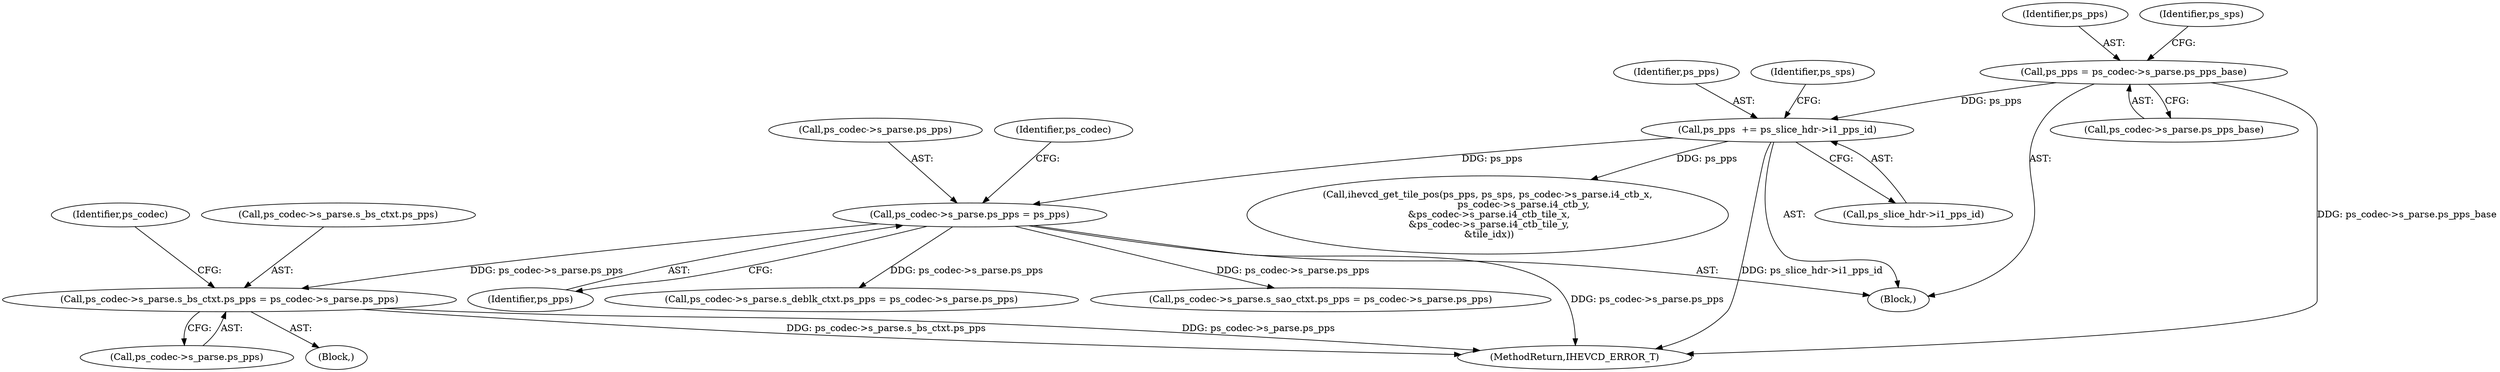 digraph "0_Android_bcfc7124f6ef9f1ec128fb2e90de774a5b33d199_0@pointer" {
"1003824" [label="(Call,ps_codec->s_parse.s_bs_ctxt.ps_pps = ps_codec->s_parse.ps_pps)"];
"1000332" [label="(Call,ps_codec->s_parse.ps_pps = ps_pps)"];
"1000246" [label="(Call,ps_pps  += ps_slice_hdr->i1_pps_id)"];
"1000221" [label="(Call,ps_pps = ps_codec->s_parse.ps_pps_base)"];
"1005079" [label="(MethodReturn,IHEVCD_ERROR_T)"];
"1000246" [label="(Call,ps_pps  += ps_slice_hdr->i1_pps_id)"];
"1004948" [label="(Call,ps_codec->s_parse.s_deblk_ctxt.ps_pps = ps_codec->s_parse.ps_pps)"];
"1000353" [label="(Call,ihevcd_get_tile_pos(ps_pps, ps_sps, ps_codec->s_parse.i4_ctb_x,\n                        ps_codec->s_parse.i4_ctb_y,\n &ps_codec->s_parse.i4_ctb_tile_x,\n &ps_codec->s_parse.i4_ctb_tile_y,\n &tile_idx))"];
"1005009" [label="(Call,ps_codec->s_parse.s_sao_ctxt.ps_pps = ps_codec->s_parse.ps_pps)"];
"1003832" [label="(Call,ps_codec->s_parse.ps_pps)"];
"1000332" [label="(Call,ps_codec->s_parse.ps_pps = ps_pps)"];
"1000223" [label="(Call,ps_codec->s_parse.ps_pps_base)"];
"1003700" [label="(Block,)"];
"1003824" [label="(Call,ps_codec->s_parse.s_bs_ctxt.ps_pps = ps_codec->s_parse.ps_pps)"];
"1000222" [label="(Identifier,ps_pps)"];
"1000229" [label="(Identifier,ps_sps)"];
"1000252" [label="(Identifier,ps_sps)"];
"1000221" [label="(Call,ps_pps = ps_codec->s_parse.ps_pps_base)"];
"1003825" [label="(Call,ps_codec->s_parse.s_bs_ctxt.ps_pps)"];
"1000342" [label="(Identifier,ps_codec)"];
"1000333" [label="(Call,ps_codec->s_parse.ps_pps)"];
"1000248" [label="(Call,ps_slice_hdr->i1_pps_id)"];
"1000247" [label="(Identifier,ps_pps)"];
"1003841" [label="(Identifier,ps_codec)"];
"1000338" [label="(Identifier,ps_pps)"];
"1000190" [label="(Block,)"];
"1003824" -> "1003700"  [label="AST: "];
"1003824" -> "1003832"  [label="CFG: "];
"1003825" -> "1003824"  [label="AST: "];
"1003832" -> "1003824"  [label="AST: "];
"1003841" -> "1003824"  [label="CFG: "];
"1003824" -> "1005079"  [label="DDG: ps_codec->s_parse.ps_pps"];
"1003824" -> "1005079"  [label="DDG: ps_codec->s_parse.s_bs_ctxt.ps_pps"];
"1000332" -> "1003824"  [label="DDG: ps_codec->s_parse.ps_pps"];
"1000332" -> "1000190"  [label="AST: "];
"1000332" -> "1000338"  [label="CFG: "];
"1000333" -> "1000332"  [label="AST: "];
"1000338" -> "1000332"  [label="AST: "];
"1000342" -> "1000332"  [label="CFG: "];
"1000332" -> "1005079"  [label="DDG: ps_codec->s_parse.ps_pps"];
"1000246" -> "1000332"  [label="DDG: ps_pps"];
"1000332" -> "1004948"  [label="DDG: ps_codec->s_parse.ps_pps"];
"1000332" -> "1005009"  [label="DDG: ps_codec->s_parse.ps_pps"];
"1000246" -> "1000190"  [label="AST: "];
"1000246" -> "1000248"  [label="CFG: "];
"1000247" -> "1000246"  [label="AST: "];
"1000248" -> "1000246"  [label="AST: "];
"1000252" -> "1000246"  [label="CFG: "];
"1000246" -> "1005079"  [label="DDG: ps_slice_hdr->i1_pps_id"];
"1000221" -> "1000246"  [label="DDG: ps_pps"];
"1000246" -> "1000353"  [label="DDG: ps_pps"];
"1000221" -> "1000190"  [label="AST: "];
"1000221" -> "1000223"  [label="CFG: "];
"1000222" -> "1000221"  [label="AST: "];
"1000223" -> "1000221"  [label="AST: "];
"1000229" -> "1000221"  [label="CFG: "];
"1000221" -> "1005079"  [label="DDG: ps_codec->s_parse.ps_pps_base"];
}
